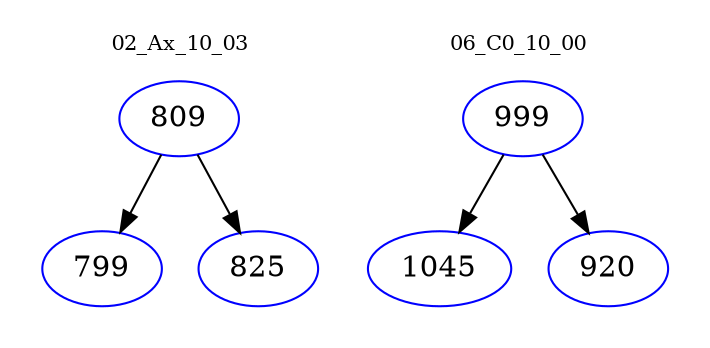 digraph{
subgraph cluster_0 {
color = white
label = "02_Ax_10_03";
fontsize=10;
T0_809 [label="809", color="blue"]
T0_809 -> T0_799 [color="black"]
T0_799 [label="799", color="blue"]
T0_809 -> T0_825 [color="black"]
T0_825 [label="825", color="blue"]
}
subgraph cluster_1 {
color = white
label = "06_C0_10_00";
fontsize=10;
T1_999 [label="999", color="blue"]
T1_999 -> T1_1045 [color="black"]
T1_1045 [label="1045", color="blue"]
T1_999 -> T1_920 [color="black"]
T1_920 [label="920", color="blue"]
}
}
